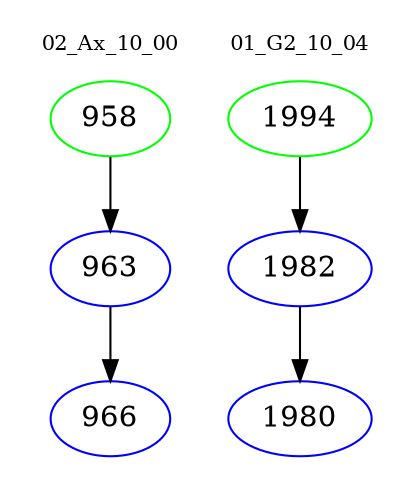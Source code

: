 digraph{
subgraph cluster_0 {
color = white
label = "02_Ax_10_00";
fontsize=10;
T0_958 [label="958", color="green"]
T0_958 -> T0_963 [color="black"]
T0_963 [label="963", color="blue"]
T0_963 -> T0_966 [color="black"]
T0_966 [label="966", color="blue"]
}
subgraph cluster_1 {
color = white
label = "01_G2_10_04";
fontsize=10;
T1_1994 [label="1994", color="green"]
T1_1994 -> T1_1982 [color="black"]
T1_1982 [label="1982", color="blue"]
T1_1982 -> T1_1980 [color="black"]
T1_1980 [label="1980", color="blue"]
}
}
